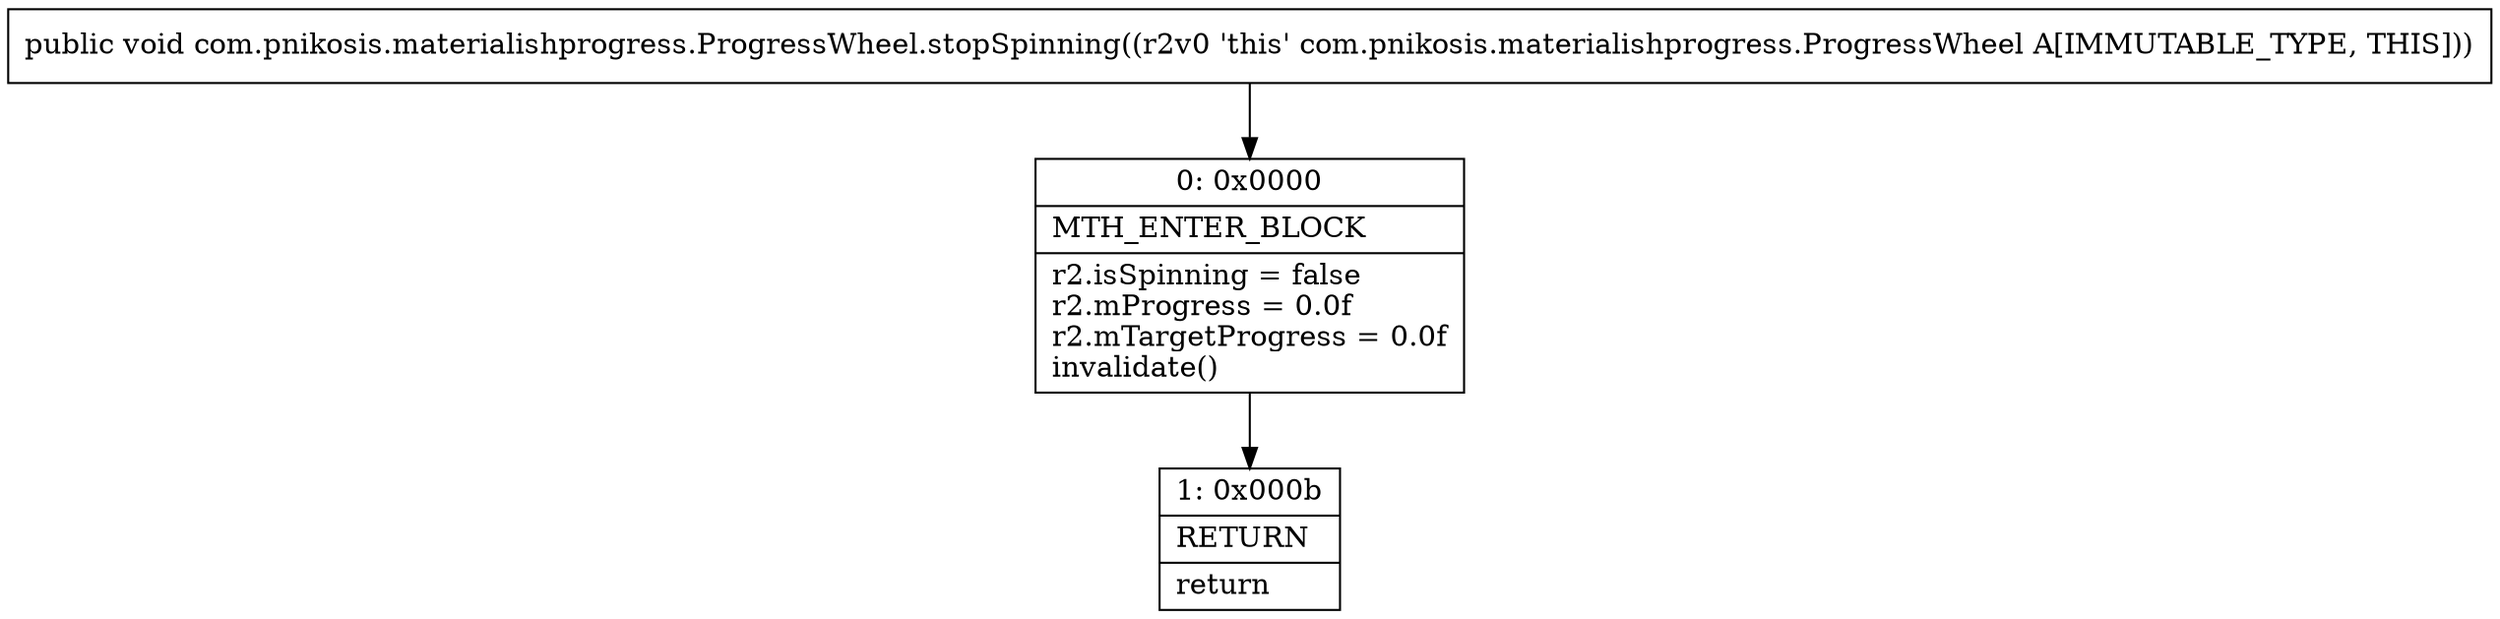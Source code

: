 digraph "CFG forcom.pnikosis.materialishprogress.ProgressWheel.stopSpinning()V" {
Node_0 [shape=record,label="{0\:\ 0x0000|MTH_ENTER_BLOCK\l|r2.isSpinning = false\lr2.mProgress = 0.0f\lr2.mTargetProgress = 0.0f\linvalidate()\l}"];
Node_1 [shape=record,label="{1\:\ 0x000b|RETURN\l|return\l}"];
MethodNode[shape=record,label="{public void com.pnikosis.materialishprogress.ProgressWheel.stopSpinning((r2v0 'this' com.pnikosis.materialishprogress.ProgressWheel A[IMMUTABLE_TYPE, THIS])) }"];
MethodNode -> Node_0;
Node_0 -> Node_1;
}

